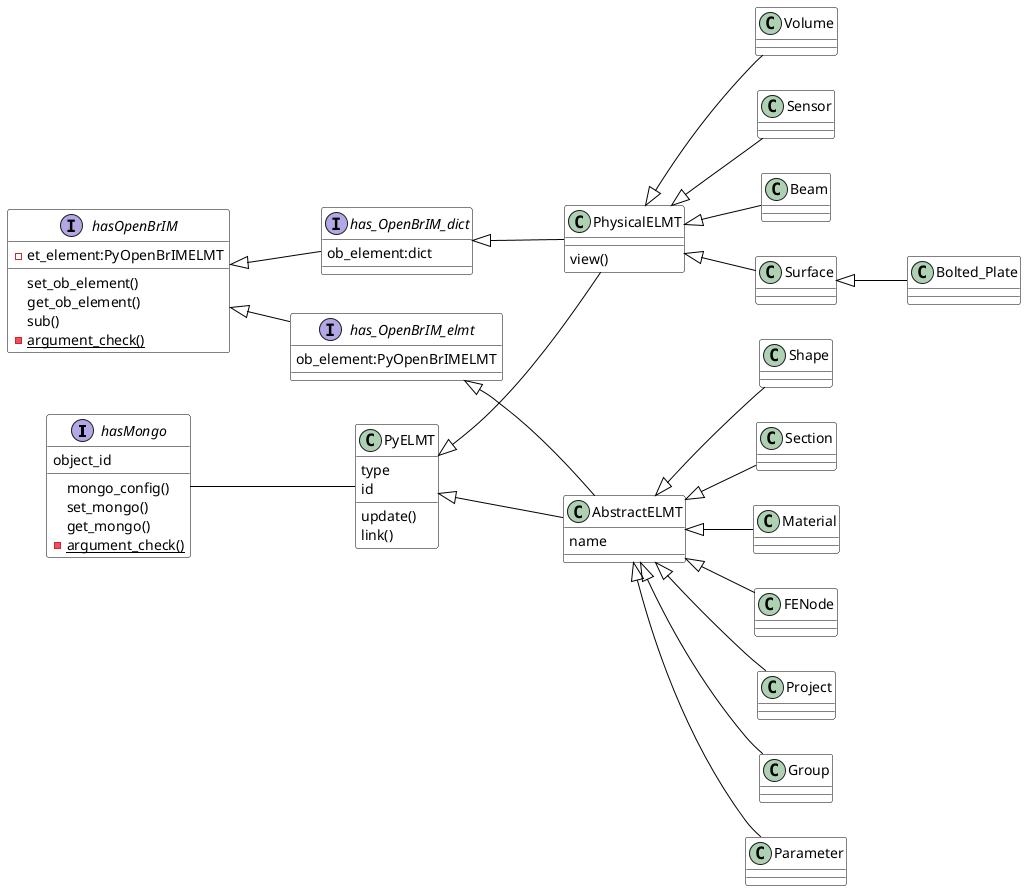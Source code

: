 @startuml

' top to bottom direction
left to right direction

skinparam class {
    BackgroundColor White
    ArrowColor Black
    BorderColor Black
}

Interface hasMongo{
    object_id
    mongo_config()
    set_mongo()
    get_mongo()
    - {static} argument_check()
}

hasMongo -- PyELMT

Interface hasOpenBrIM{
    - et_element:PyOpenBrIMELMT
    set_ob_element()
    get_ob_element()
    sub()
    - {static} argument_check()
}

Interface has_OpenBrIM_elmt{
    ob_element:PyOpenBrIMELMT
}

Interface has_OpenBrIM_dict{
    ob_element:dict
}

hasOpenBrIM <|-- has_OpenBrIM_elmt
hasOpenBrIM <|-- has_OpenBrIM_dict

class PyELMT{
    type
    id
    update()
    link()
}

class AbstractELMT{
    name
}

class PhysicalELMT{
    view()
}

' hide PhysicalELMT circle

together {
    class PyELMT
    ' class AbstractELMT
    ' class PhysicalELMT
    Interface hasMongo
    Interface hasOpenBrIM
}

' hasOpenBrIM -- hasMongo

PyELMT <|-- AbstractELMT
PyELMT <|-- PhysicalELMT

has_OpenBrIM_elmt <|-- AbstractELMT
has_OpenBrIM_dict <|-- PhysicalELMT

class Project
class Group
class Parameter
class Shape
class Section
class Material
class FENode

AbstractELMT <|-- Project
AbstractELMT <|-- Group
AbstractELMT <|-- Parameter
AbstractELMT <|-- Shape
AbstractELMT <|-- Section
AbstractELMT <|-- Material
AbstractELMT <|-- FENode

class Beam
class Surface
class Bolted_Plate
class Volume
class Sensor

PhysicalELMT <|-- Beam
PhysicalELMT <|-- Surface
Surface <|-- Bolted_Plate
PhysicalELMT <|-- Volume
PhysicalELMT <|-- Sensor

@enduml
